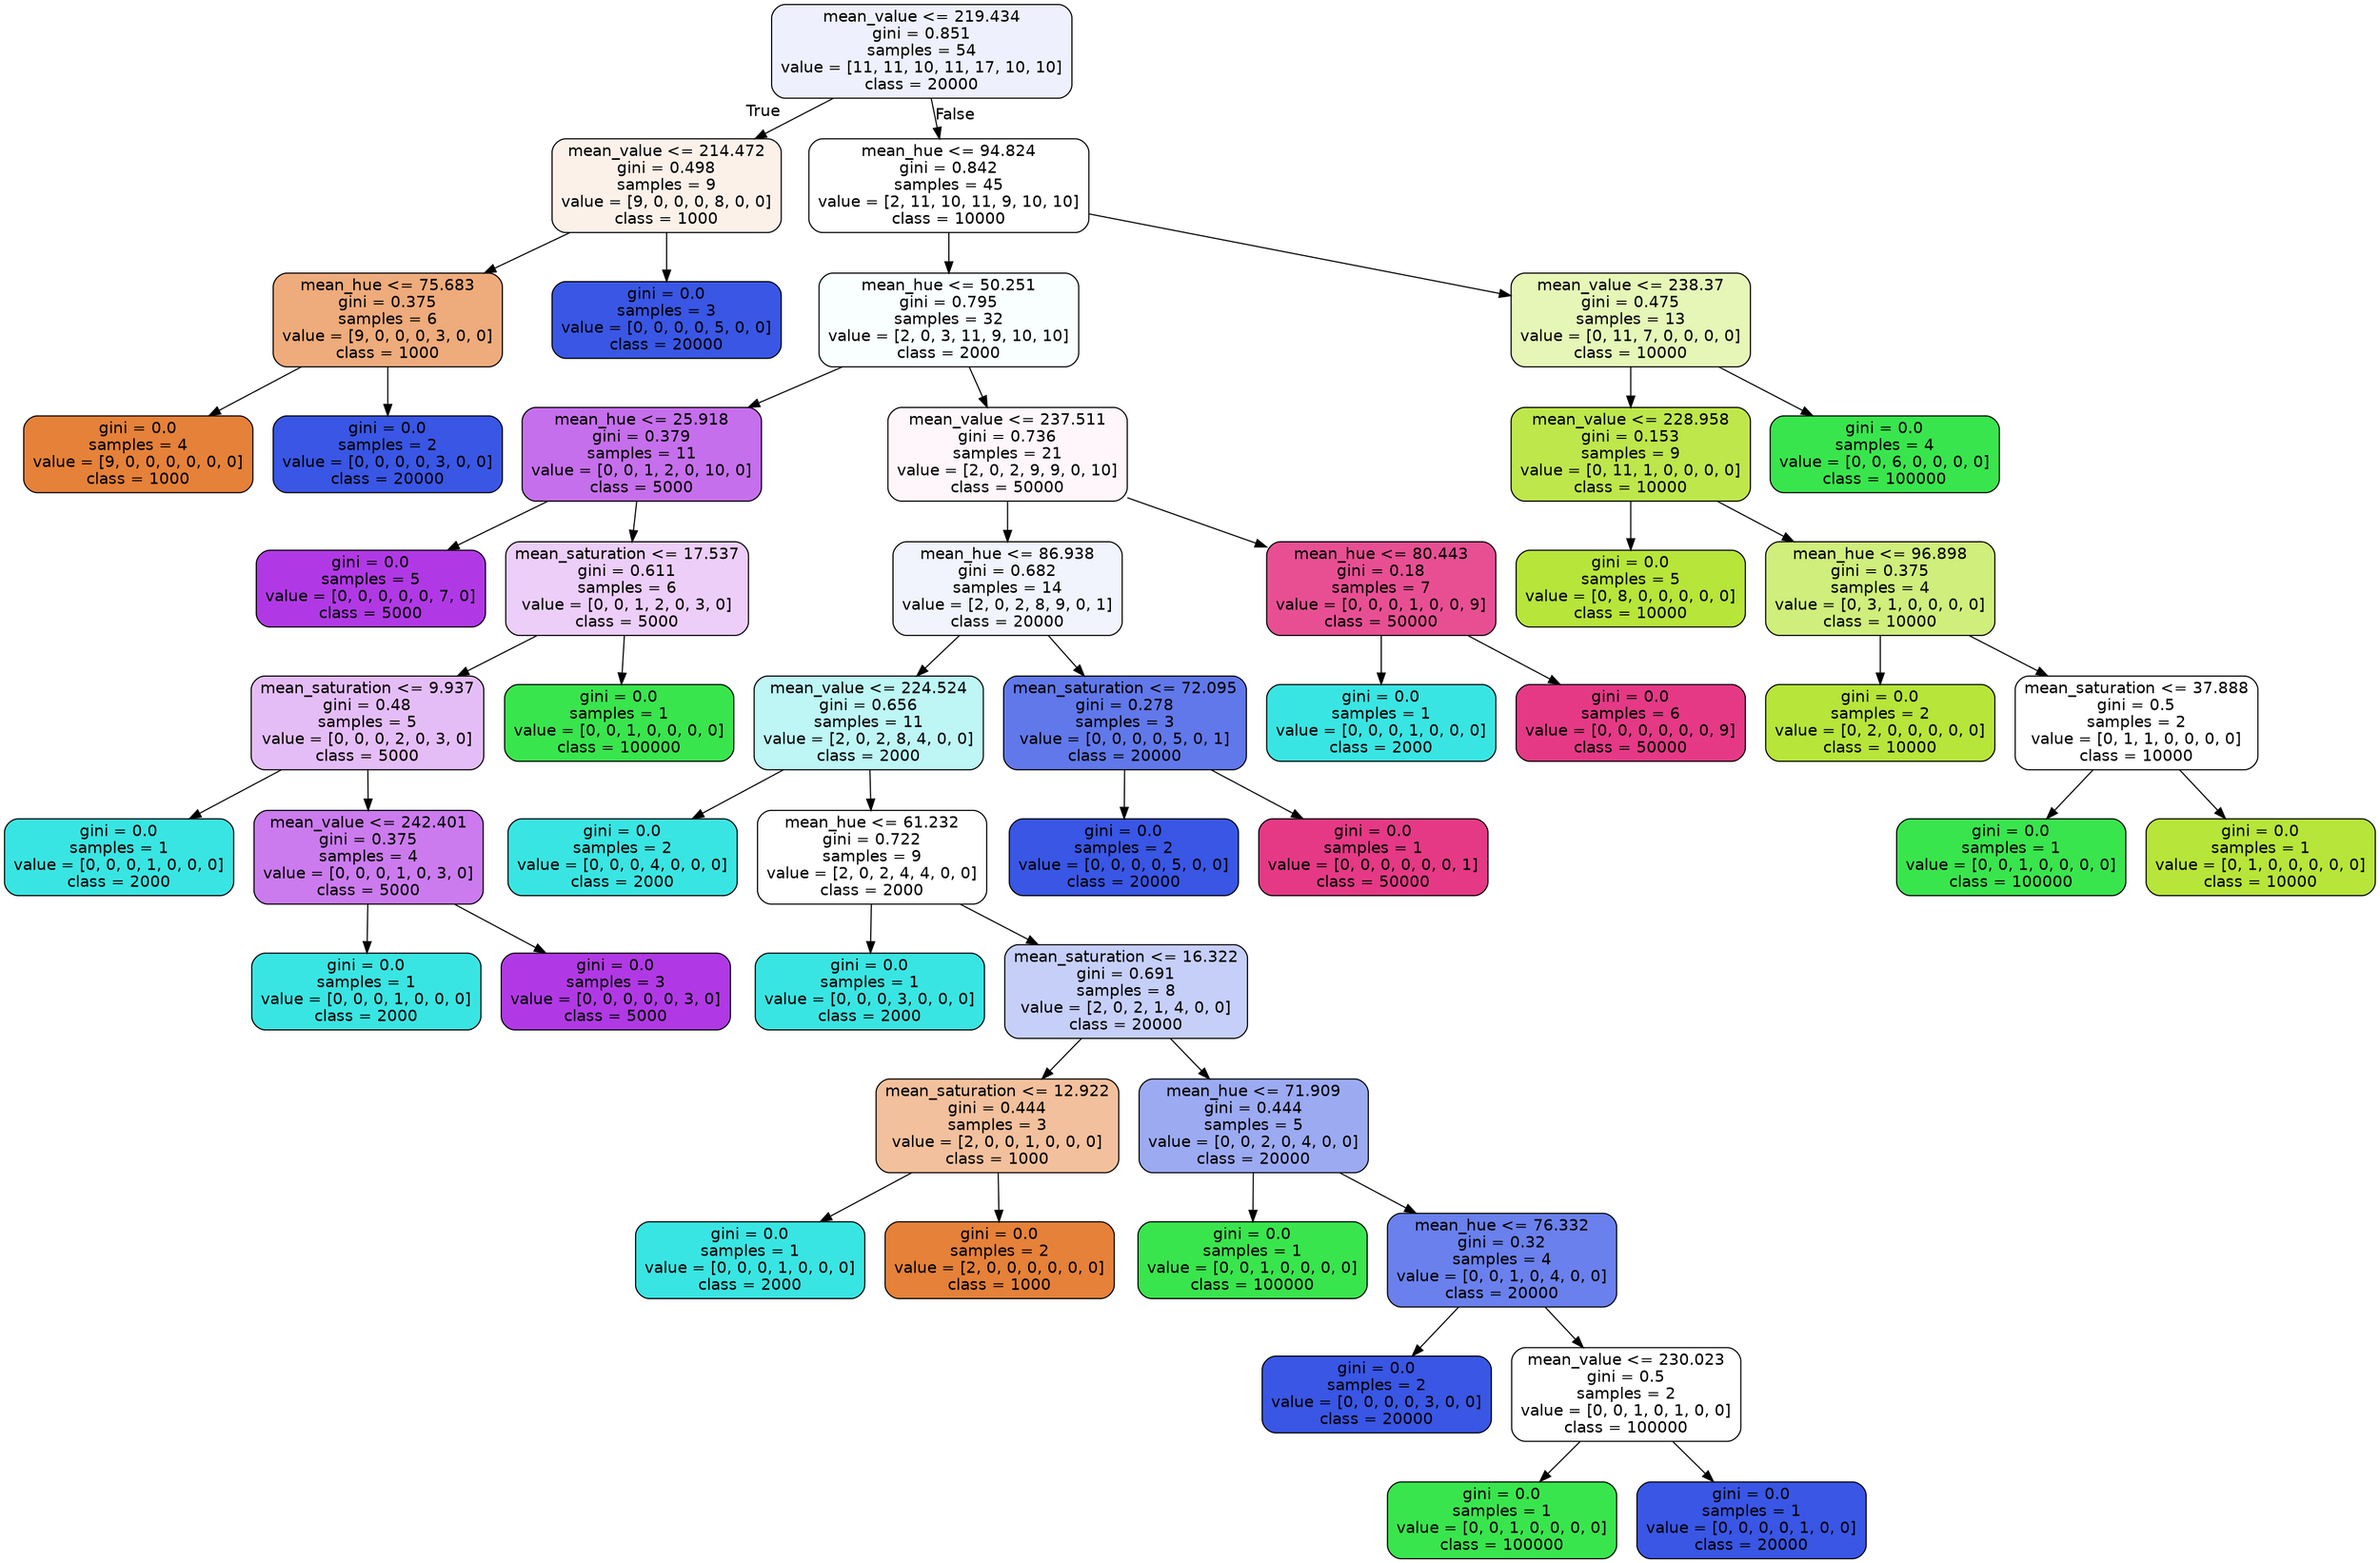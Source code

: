 digraph Tree {
node [shape=box, style="filled, rounded", color="black", fontname="helvetica"] ;
edge [fontname="helvetica"] ;
0 [label="mean_value <= 219.434\ngini = 0.851\nsamples = 54\nvalue = [11, 11, 10, 11, 17, 10, 10]\nclass = 20000", fillcolor="#eef0fd"] ;
1 [label="mean_value <= 214.472\ngini = 0.498\nsamples = 9\nvalue = [9, 0, 0, 0, 8, 0, 0]\nclass = 1000", fillcolor="#fcf1e9"] ;
0 -> 1 [labeldistance=2.5, labelangle=45, headlabel="True"] ;
2 [label="mean_hue <= 75.683\ngini = 0.375\nsamples = 6\nvalue = [9, 0, 0, 0, 3, 0, 0]\nclass = 1000", fillcolor="#eeab7b"] ;
1 -> 2 ;
3 [label="gini = 0.0\nsamples = 4\nvalue = [9, 0, 0, 0, 0, 0, 0]\nclass = 1000", fillcolor="#e58139"] ;
2 -> 3 ;
4 [label="gini = 0.0\nsamples = 2\nvalue = [0, 0, 0, 0, 3, 0, 0]\nclass = 20000", fillcolor="#3956e5"] ;
2 -> 4 ;
5 [label="gini = 0.0\nsamples = 3\nvalue = [0, 0, 0, 0, 5, 0, 0]\nclass = 20000", fillcolor="#3956e5"] ;
1 -> 5 ;
6 [label="mean_hue <= 94.824\ngini = 0.842\nsamples = 45\nvalue = [2, 11, 10, 11, 9, 10, 10]\nclass = 10000", fillcolor="#ffffff"] ;
0 -> 6 [labeldistance=2.5, labelangle=-45, headlabel="False"] ;
7 [label="mean_hue <= 50.251\ngini = 0.795\nsamples = 32\nvalue = [2, 0, 3, 11, 9, 10, 10]\nclass = 2000", fillcolor="#f9fefe"] ;
6 -> 7 ;
8 [label="mean_hue <= 25.918\ngini = 0.379\nsamples = 11\nvalue = [0, 0, 1, 2, 0, 10, 0]\nclass = 5000", fillcolor="#c66fec"] ;
7 -> 8 ;
9 [label="gini = 0.0\nsamples = 5\nvalue = [0, 0, 0, 0, 0, 7, 0]\nclass = 5000", fillcolor="#b139e5"] ;
8 -> 9 ;
10 [label="mean_saturation <= 17.537\ngini = 0.611\nsamples = 6\nvalue = [0, 0, 1, 2, 0, 3, 0]\nclass = 5000", fillcolor="#eccef8"] ;
8 -> 10 ;
11 [label="mean_saturation <= 9.937\ngini = 0.48\nsamples = 5\nvalue = [0, 0, 0, 2, 0, 3, 0]\nclass = 5000", fillcolor="#e5bdf6"] ;
10 -> 11 ;
12 [label="gini = 0.0\nsamples = 1\nvalue = [0, 0, 0, 1, 0, 0, 0]\nclass = 2000", fillcolor="#39e5e2"] ;
11 -> 12 ;
13 [label="mean_value <= 242.401\ngini = 0.375\nsamples = 4\nvalue = [0, 0, 0, 1, 0, 3, 0]\nclass = 5000", fillcolor="#cb7bee"] ;
11 -> 13 ;
14 [label="gini = 0.0\nsamples = 1\nvalue = [0, 0, 0, 1, 0, 0, 0]\nclass = 2000", fillcolor="#39e5e2"] ;
13 -> 14 ;
15 [label="gini = 0.0\nsamples = 3\nvalue = [0, 0, 0, 0, 0, 3, 0]\nclass = 5000", fillcolor="#b139e5"] ;
13 -> 15 ;
16 [label="gini = 0.0\nsamples = 1\nvalue = [0, 0, 1, 0, 0, 0, 0]\nclass = 100000", fillcolor="#39e54d"] ;
10 -> 16 ;
17 [label="mean_value <= 237.511\ngini = 0.736\nsamples = 21\nvalue = [2, 0, 2, 9, 9, 0, 10]\nclass = 50000", fillcolor="#fef6fa"] ;
7 -> 17 ;
18 [label="mean_hue <= 86.938\ngini = 0.682\nsamples = 14\nvalue = [2, 0, 2, 8, 9, 0, 1]\nclass = 20000", fillcolor="#f1f3fd"] ;
17 -> 18 ;
19 [label="mean_value <= 224.524\ngini = 0.656\nsamples = 11\nvalue = [2, 0, 2, 8, 4, 0, 0]\nclass = 2000", fillcolor="#bdf6f5"] ;
18 -> 19 ;
20 [label="gini = 0.0\nsamples = 2\nvalue = [0, 0, 0, 4, 0, 0, 0]\nclass = 2000", fillcolor="#39e5e2"] ;
19 -> 20 ;
21 [label="mean_hue <= 61.232\ngini = 0.722\nsamples = 9\nvalue = [2, 0, 2, 4, 4, 0, 0]\nclass = 2000", fillcolor="#ffffff"] ;
19 -> 21 ;
22 [label="gini = 0.0\nsamples = 1\nvalue = [0, 0, 0, 3, 0, 0, 0]\nclass = 2000", fillcolor="#39e5e2"] ;
21 -> 22 ;
23 [label="mean_saturation <= 16.322\ngini = 0.691\nsamples = 8\nvalue = [2, 0, 2, 1, 4, 0, 0]\nclass = 20000", fillcolor="#c6cff8"] ;
21 -> 23 ;
24 [label="mean_saturation <= 12.922\ngini = 0.444\nsamples = 3\nvalue = [2, 0, 0, 1, 0, 0, 0]\nclass = 1000", fillcolor="#f2c09c"] ;
23 -> 24 ;
25 [label="gini = 0.0\nsamples = 1\nvalue = [0, 0, 0, 1, 0, 0, 0]\nclass = 2000", fillcolor="#39e5e2"] ;
24 -> 25 ;
26 [label="gini = 0.0\nsamples = 2\nvalue = [2, 0, 0, 0, 0, 0, 0]\nclass = 1000", fillcolor="#e58139"] ;
24 -> 26 ;
27 [label="mean_hue <= 71.909\ngini = 0.444\nsamples = 5\nvalue = [0, 0, 2, 0, 4, 0, 0]\nclass = 20000", fillcolor="#9caaf2"] ;
23 -> 27 ;
28 [label="gini = 0.0\nsamples = 1\nvalue = [0, 0, 1, 0, 0, 0, 0]\nclass = 100000", fillcolor="#39e54d"] ;
27 -> 28 ;
29 [label="mean_hue <= 76.332\ngini = 0.32\nsamples = 4\nvalue = [0, 0, 1, 0, 4, 0, 0]\nclass = 20000", fillcolor="#6a80ec"] ;
27 -> 29 ;
30 [label="gini = 0.0\nsamples = 2\nvalue = [0, 0, 0, 0, 3, 0, 0]\nclass = 20000", fillcolor="#3956e5"] ;
29 -> 30 ;
31 [label="mean_value <= 230.023\ngini = 0.5\nsamples = 2\nvalue = [0, 0, 1, 0, 1, 0, 0]\nclass = 100000", fillcolor="#ffffff"] ;
29 -> 31 ;
32 [label="gini = 0.0\nsamples = 1\nvalue = [0, 0, 1, 0, 0, 0, 0]\nclass = 100000", fillcolor="#39e54d"] ;
31 -> 32 ;
33 [label="gini = 0.0\nsamples = 1\nvalue = [0, 0, 0, 0, 1, 0, 0]\nclass = 20000", fillcolor="#3956e5"] ;
31 -> 33 ;
34 [label="mean_saturation <= 72.095\ngini = 0.278\nsamples = 3\nvalue = [0, 0, 0, 0, 5, 0, 1]\nclass = 20000", fillcolor="#6178ea"] ;
18 -> 34 ;
35 [label="gini = 0.0\nsamples = 2\nvalue = [0, 0, 0, 0, 5, 0, 0]\nclass = 20000", fillcolor="#3956e5"] ;
34 -> 35 ;
36 [label="gini = 0.0\nsamples = 1\nvalue = [0, 0, 0, 0, 0, 0, 1]\nclass = 50000", fillcolor="#e53986"] ;
34 -> 36 ;
37 [label="mean_hue <= 80.443\ngini = 0.18\nsamples = 7\nvalue = [0, 0, 0, 1, 0, 0, 9]\nclass = 50000", fillcolor="#e84f93"] ;
17 -> 37 ;
38 [label="gini = 0.0\nsamples = 1\nvalue = [0, 0, 0, 1, 0, 0, 0]\nclass = 2000", fillcolor="#39e5e2"] ;
37 -> 38 ;
39 [label="gini = 0.0\nsamples = 6\nvalue = [0, 0, 0, 0, 0, 0, 9]\nclass = 50000", fillcolor="#e53986"] ;
37 -> 39 ;
40 [label="mean_value <= 238.37\ngini = 0.475\nsamples = 13\nvalue = [0, 11, 7, 0, 0, 0, 0]\nclass = 10000", fillcolor="#e5f6b7"] ;
6 -> 40 ;
41 [label="mean_value <= 228.958\ngini = 0.153\nsamples = 9\nvalue = [0, 11, 1, 0, 0, 0, 0]\nclass = 10000", fillcolor="#bee74b"] ;
40 -> 41 ;
42 [label="gini = 0.0\nsamples = 5\nvalue = [0, 8, 0, 0, 0, 0, 0]\nclass = 10000", fillcolor="#b7e539"] ;
41 -> 42 ;
43 [label="mean_hue <= 96.898\ngini = 0.375\nsamples = 4\nvalue = [0, 3, 1, 0, 0, 0, 0]\nclass = 10000", fillcolor="#cfee7b"] ;
41 -> 43 ;
44 [label="gini = 0.0\nsamples = 2\nvalue = [0, 2, 0, 0, 0, 0, 0]\nclass = 10000", fillcolor="#b7e539"] ;
43 -> 44 ;
45 [label="mean_saturation <= 37.888\ngini = 0.5\nsamples = 2\nvalue = [0, 1, 1, 0, 0, 0, 0]\nclass = 10000", fillcolor="#ffffff"] ;
43 -> 45 ;
46 [label="gini = 0.0\nsamples = 1\nvalue = [0, 0, 1, 0, 0, 0, 0]\nclass = 100000", fillcolor="#39e54d"] ;
45 -> 46 ;
47 [label="gini = 0.0\nsamples = 1\nvalue = [0, 1, 0, 0, 0, 0, 0]\nclass = 10000", fillcolor="#b7e539"] ;
45 -> 47 ;
48 [label="gini = 0.0\nsamples = 4\nvalue = [0, 0, 6, 0, 0, 0, 0]\nclass = 100000", fillcolor="#39e54d"] ;
40 -> 48 ;
}